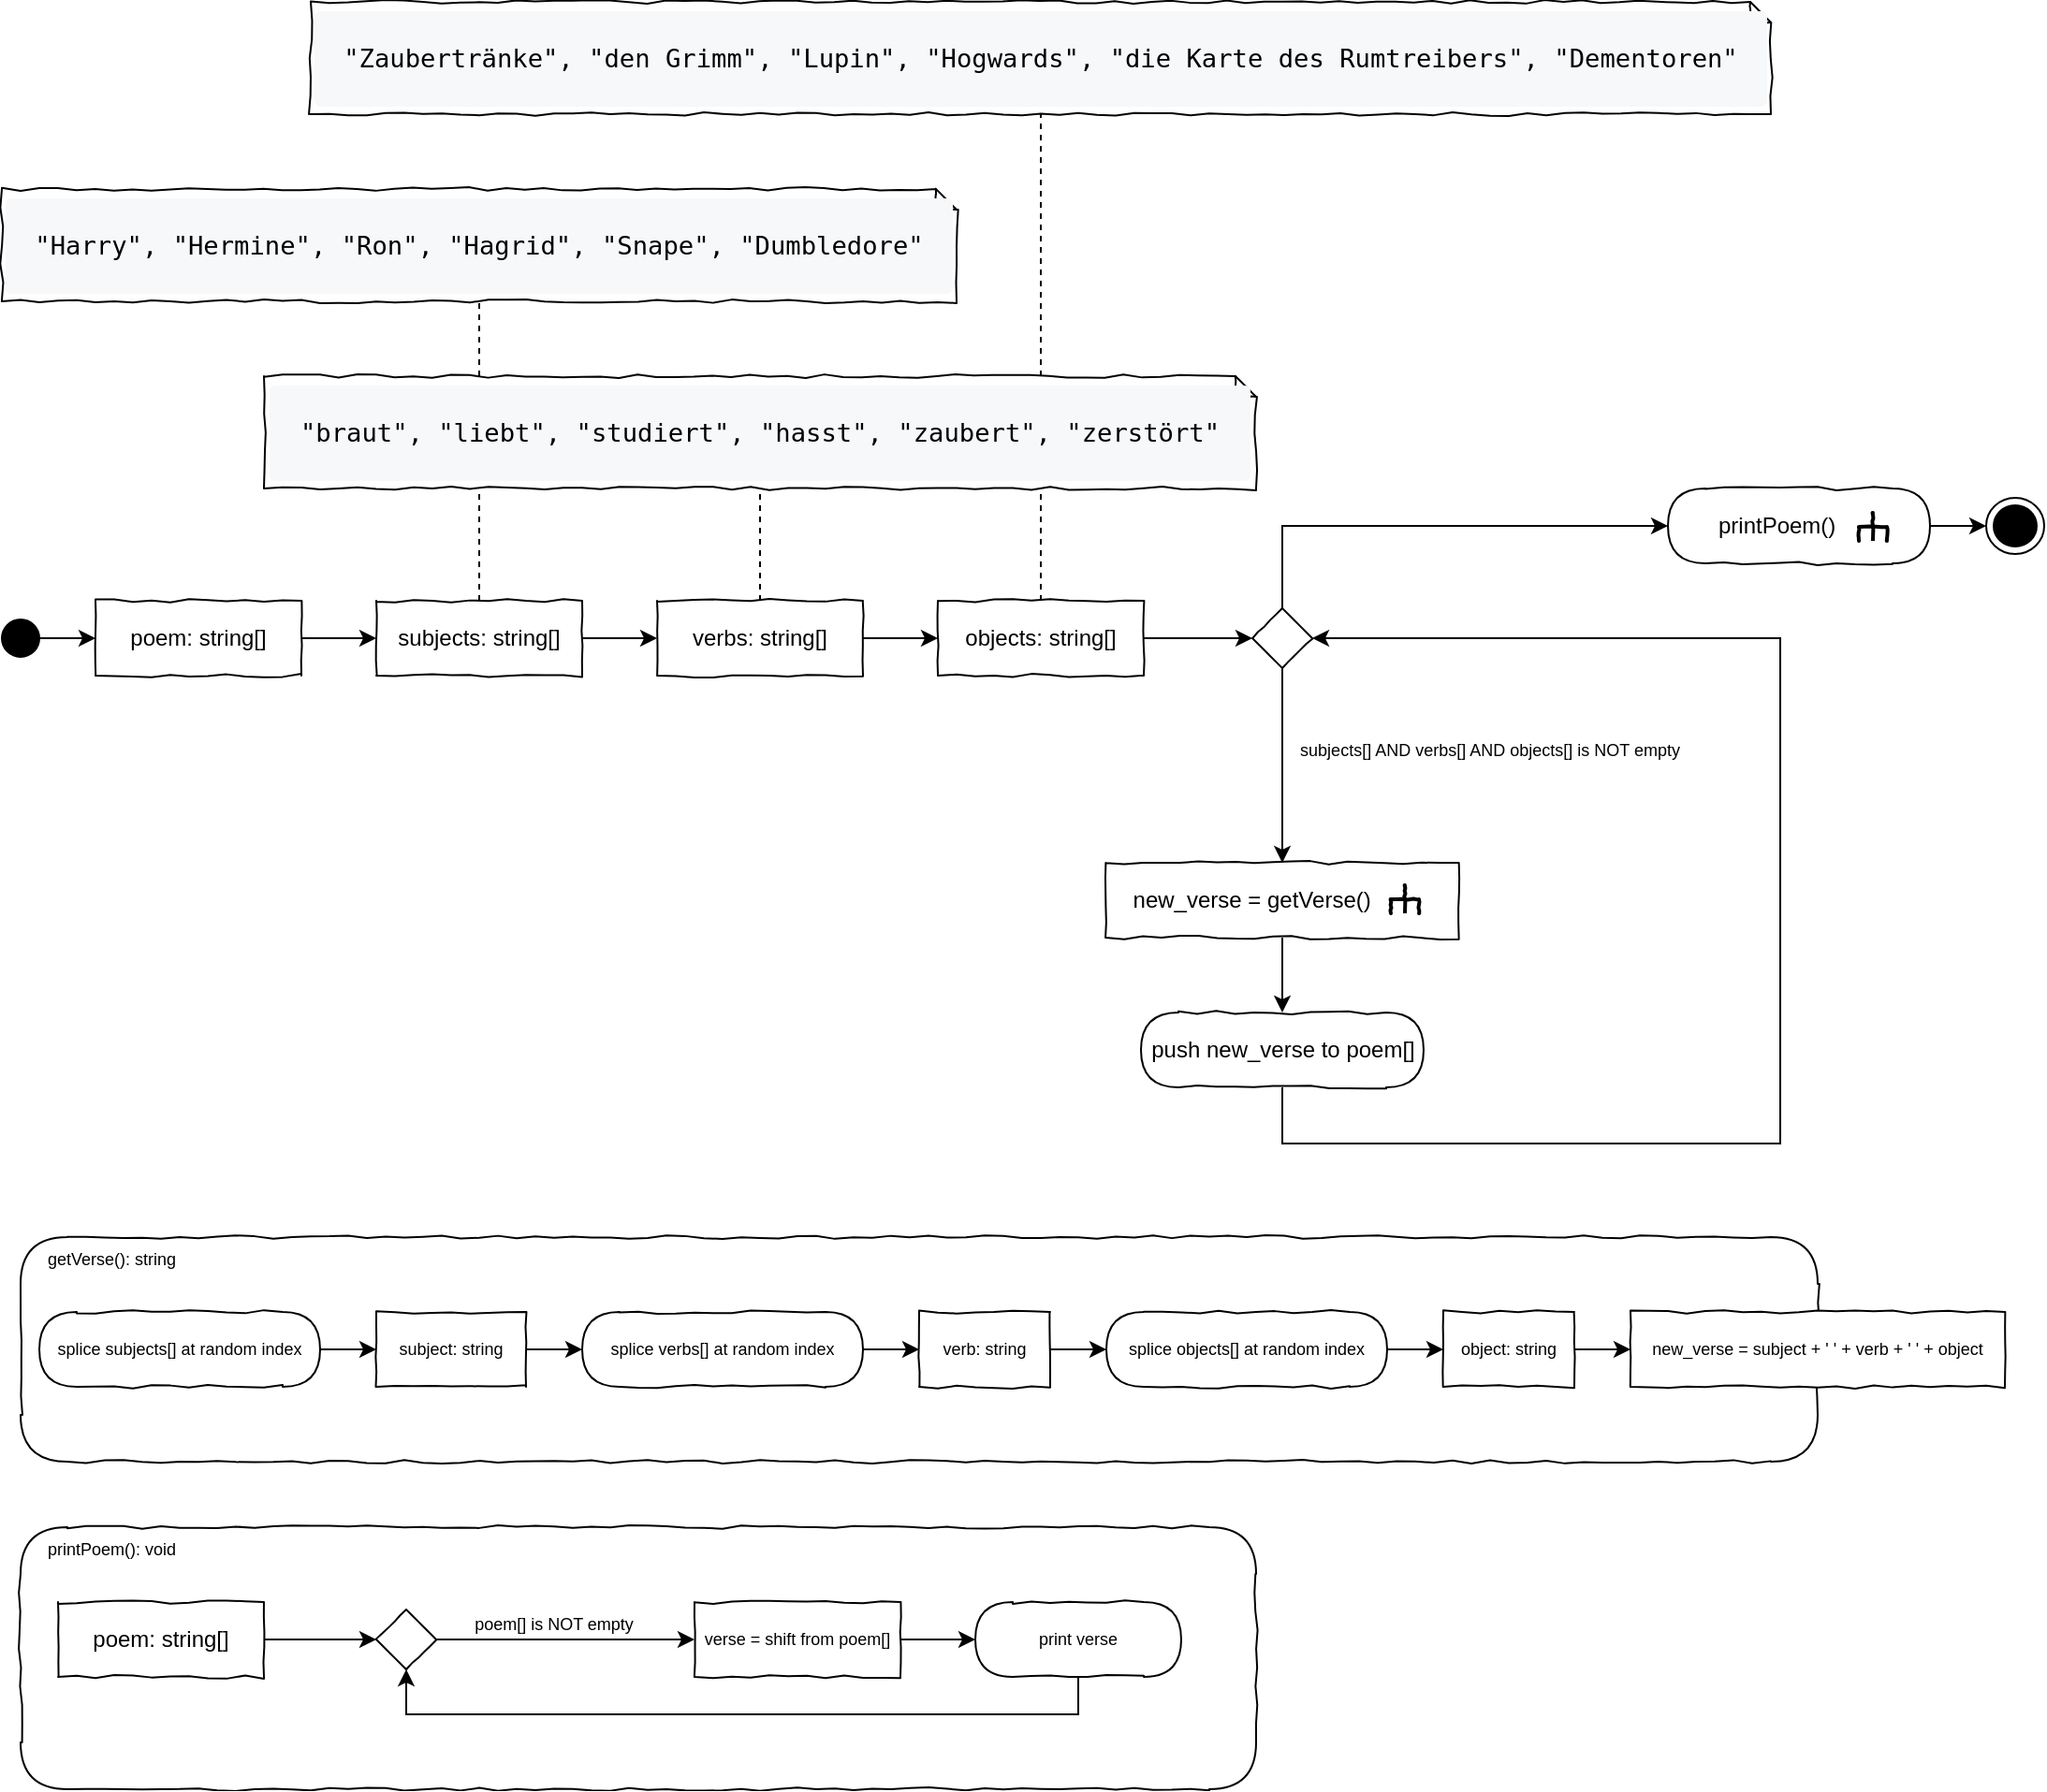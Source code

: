<mxfile version="13.0.3" type="device"><diagram id="v06OmjVikWBVfPgF3idZ" name="Page-1"><mxGraphModel dx="1843" dy="1803" grid="1" gridSize="10" guides="1" tooltips="1" connect="1" arrows="1" fold="1" page="1" pageScale="1" pageWidth="1500" pageHeight="1000" math="0" shadow="0"><root><mxCell id="0"/><mxCell id="1" parent="0"/><mxCell id="mQlaJ1HGiRLKZDTz7ouE-54" value="" style="edgeStyle=orthogonalEdgeStyle;rounded=0;orthogonalLoop=1;jettySize=auto;html=1;" parent="1" edge="1"><mxGeometry relative="1" as="geometry"><mxPoint x="1220" y="700" as="sourcePoint"/></mxGeometry></mxCell><mxCell id="mQlaJ1HGiRLKZDTz7ouE-55" style="edgeStyle=orthogonalEdgeStyle;rounded=0;orthogonalLoop=1;jettySize=auto;html=1;exitX=1;exitY=0.5;exitDx=0;exitDy=0;entryX=0;entryY=0.5;entryDx=0;entryDy=0;" parent="1" edge="1"><mxGeometry relative="1" as="geometry"><mxPoint x="1380" y="700" as="sourcePoint"/></mxGeometry></mxCell><mxCell id="Krx6F4NbtX_TP4OOEysC-6" style="edgeStyle=orthogonalEdgeStyle;rounded=0;orthogonalLoop=1;jettySize=auto;html=1;exitX=1;exitY=0.5;exitDx=0;exitDy=0;entryX=0;entryY=0.5;entryDx=0;entryDy=0;" edge="1" parent="1" source="Krx6F4NbtX_TP4OOEysC-1" target="Krx6F4NbtX_TP4OOEysC-2"><mxGeometry relative="1" as="geometry"/></mxCell><mxCell id="Krx6F4NbtX_TP4OOEysC-1" value="" style="ellipse;whiteSpace=wrap;html=1;rounded=0;shadow=0;comic=0;labelBackgroundColor=none;strokeColor=#000000;strokeWidth=1;fillColor=#000000;fontFamily=Verdana;fontSize=12;fontColor=#000000;align=center;comic=1" vertex="1" parent="1"><mxGeometry x="205" y="353" width="20" height="20" as="geometry"/></mxCell><mxCell id="Krx6F4NbtX_TP4OOEysC-7" style="edgeStyle=orthogonalEdgeStyle;rounded=0;orthogonalLoop=1;jettySize=auto;html=1;exitX=1;exitY=0.5;exitDx=0;exitDy=0;entryX=0;entryY=0.5;entryDx=0;entryDy=0;" edge="1" parent="1" source="Krx6F4NbtX_TP4OOEysC-2" target="Krx6F4NbtX_TP4OOEysC-3"><mxGeometry relative="1" as="geometry"/></mxCell><mxCell id="Krx6F4NbtX_TP4OOEysC-2" value="&lt;div style=&quot;text-align: left&quot;&gt;poem: string[]&lt;/div&gt;" style="rounded=0;whiteSpace=wrap;html=1;comic=1;" vertex="1" parent="1"><mxGeometry x="255" y="343" width="110" height="40" as="geometry"/></mxCell><mxCell id="Krx6F4NbtX_TP4OOEysC-8" style="edgeStyle=orthogonalEdgeStyle;rounded=0;orthogonalLoop=1;jettySize=auto;html=1;exitX=1;exitY=0.5;exitDx=0;exitDy=0;" edge="1" parent="1" source="Krx6F4NbtX_TP4OOEysC-3" target="Krx6F4NbtX_TP4OOEysC-4"><mxGeometry relative="1" as="geometry"/></mxCell><mxCell id="Krx6F4NbtX_TP4OOEysC-3" value="&lt;div style=&quot;text-align: left&quot;&gt;subjects: string[]&lt;/div&gt;" style="rounded=0;whiteSpace=wrap;html=1;comic=1;" vertex="1" parent="1"><mxGeometry x="405" y="343" width="110" height="40" as="geometry"/></mxCell><mxCell id="Krx6F4NbtX_TP4OOEysC-9" style="edgeStyle=orthogonalEdgeStyle;rounded=0;orthogonalLoop=1;jettySize=auto;html=1;exitX=1;exitY=0.5;exitDx=0;exitDy=0;" edge="1" parent="1" source="Krx6F4NbtX_TP4OOEysC-4" target="Krx6F4NbtX_TP4OOEysC-5"><mxGeometry relative="1" as="geometry"/></mxCell><mxCell id="Krx6F4NbtX_TP4OOEysC-4" value="&lt;div style=&quot;text-align: left&quot;&gt;verbs: string[]&lt;/div&gt;" style="rounded=0;whiteSpace=wrap;html=1;comic=1;" vertex="1" parent="1"><mxGeometry x="555" y="343" width="110" height="40" as="geometry"/></mxCell><mxCell id="Krx6F4NbtX_TP4OOEysC-11" style="edgeStyle=orthogonalEdgeStyle;rounded=0;orthogonalLoop=1;jettySize=auto;html=1;exitX=1;exitY=0.5;exitDx=0;exitDy=0;entryX=0;entryY=0.5;entryDx=0;entryDy=0;" edge="1" parent="1" source="Krx6F4NbtX_TP4OOEysC-5" target="Krx6F4NbtX_TP4OOEysC-10"><mxGeometry relative="1" as="geometry"/></mxCell><mxCell id="Krx6F4NbtX_TP4OOEysC-5" value="&lt;div style=&quot;text-align: left&quot;&gt;objects: string[]&lt;/div&gt;" style="rounded=0;whiteSpace=wrap;html=1;comic=1;" vertex="1" parent="1"><mxGeometry x="705" y="343" width="110" height="40" as="geometry"/></mxCell><mxCell id="Krx6F4NbtX_TP4OOEysC-15" style="edgeStyle=orthogonalEdgeStyle;rounded=0;orthogonalLoop=1;jettySize=auto;html=1;exitX=0.5;exitY=1;exitDx=0;exitDy=0;" edge="1" parent="1" source="Krx6F4NbtX_TP4OOEysC-10" target="Krx6F4NbtX_TP4OOEysC-14"><mxGeometry relative="1" as="geometry"/></mxCell><mxCell id="Krx6F4NbtX_TP4OOEysC-26" style="edgeStyle=orthogonalEdgeStyle;rounded=0;orthogonalLoop=1;jettySize=auto;html=1;exitX=0.5;exitY=0;exitDx=0;exitDy=0;entryX=0;entryY=0.5;entryDx=0;entryDy=0;" edge="1" parent="1" source="Krx6F4NbtX_TP4OOEysC-10" target="Krx6F4NbtX_TP4OOEysC-25"><mxGeometry relative="1" as="geometry"/></mxCell><mxCell id="Krx6F4NbtX_TP4OOEysC-10" value="" style="rhombus;whiteSpace=wrap;html=1;rounded=0;shadow=0;glass=0;comic=1;strokeColor=#000000;align=left;" vertex="1" parent="1"><mxGeometry x="873" y="347" width="32" height="32" as="geometry"/></mxCell><mxCell id="Krx6F4NbtX_TP4OOEysC-17" style="edgeStyle=orthogonalEdgeStyle;rounded=0;orthogonalLoop=1;jettySize=auto;html=1;exitX=0.5;exitY=1;exitDx=0;exitDy=0;entryX=0.5;entryY=0;entryDx=0;entryDy=0;" edge="1" parent="1" source="Krx6F4NbtX_TP4OOEysC-14" target="Krx6F4NbtX_TP4OOEysC-16"><mxGeometry relative="1" as="geometry"/></mxCell><mxCell id="Krx6F4NbtX_TP4OOEysC-14" value="&lt;div style=&quot;text-align: left&quot;&gt;new_verse = getVerse()&amp;nbsp; &amp;nbsp; &amp;nbsp; &amp;nbsp; &amp;nbsp;&amp;nbsp;&lt;/div&gt;" style="rounded=0;whiteSpace=wrap;html=1;comic=1;" vertex="1" parent="1"><mxGeometry x="794.69" y="483" width="188.62" height="40" as="geometry"/></mxCell><mxCell id="Krx6F4NbtX_TP4OOEysC-24" style="edgeStyle=orthogonalEdgeStyle;rounded=0;orthogonalLoop=1;jettySize=auto;html=1;exitX=0.5;exitY=1;exitDx=0;exitDy=0;entryX=1;entryY=0.5;entryDx=0;entryDy=0;" edge="1" parent="1" source="Krx6F4NbtX_TP4OOEysC-16" target="Krx6F4NbtX_TP4OOEysC-10"><mxGeometry relative="1" as="geometry"><Array as="points"><mxPoint x="889" y="633"/><mxPoint x="1155" y="633"/><mxPoint x="1155" y="363"/></Array></mxGeometry></mxCell><mxCell id="Krx6F4NbtX_TP4OOEysC-16" value="push new_verse to poem[]" style="rounded=1;whiteSpace=wrap;html=1;absoluteArcSize=1;arcSize=50;strokeWidth=1;shadow=0;comic=1;" vertex="1" parent="1"><mxGeometry x="813.5" y="563" width="151" height="40" as="geometry"/></mxCell><mxCell id="Krx6F4NbtX_TP4OOEysC-30" style="edgeStyle=orthogonalEdgeStyle;rounded=0;orthogonalLoop=1;jettySize=auto;html=1;exitX=1;exitY=0.5;exitDx=0;exitDy=0;fontSize=9;" edge="1" parent="1" source="Krx6F4NbtX_TP4OOEysC-25" target="Krx6F4NbtX_TP4OOEysC-29"><mxGeometry relative="1" as="geometry"/></mxCell><mxCell id="Krx6F4NbtX_TP4OOEysC-25" value="printPoem()&amp;nbsp; &amp;nbsp; &amp;nbsp; &amp;nbsp;" style="rounded=1;whiteSpace=wrap;html=1;absoluteArcSize=1;arcSize=50;strokeWidth=1;shadow=0;comic=1;" vertex="1" parent="1"><mxGeometry x="1095" y="283" width="140" height="40" as="geometry"/></mxCell><mxCell id="Krx6F4NbtX_TP4OOEysC-28" value="subjects[] AND verbs[] AND objects[] is NOT empty" style="text;html=1;strokeColor=none;fillColor=none;align=center;verticalAlign=middle;whiteSpace=wrap;rounded=0;fontSize=9;" vertex="1" parent="1"><mxGeometry x="895" y="413" width="210" height="20" as="geometry"/></mxCell><mxCell id="Krx6F4NbtX_TP4OOEysC-29" value="" style="ellipse;html=1;shape=endState;fillColor=#000000;strokeColor=#000000;comic=1;fontSize=9;" vertex="1" parent="1"><mxGeometry x="1265" y="288" width="31" height="30" as="geometry"/></mxCell><mxCell id="Krx6F4NbtX_TP4OOEysC-31" value="&lt;div style=&quot;text-align: left&quot;&gt;&lt;span&gt;&amp;nbsp; &amp;nbsp; &amp;nbsp;getVerse(): string&lt;/span&gt;&lt;/div&gt;" style="rounded=1;whiteSpace=wrap;html=1;shadow=0;glass=0;comic=1;strokeColor=#000000;labelPosition=center;verticalLabelPosition=middle;align=left;verticalAlign=top;absoluteArcSize=1;arcSize=50;fontSize=9;" vertex="1" parent="1"><mxGeometry x="215" y="683" width="960" height="120" as="geometry"/></mxCell><mxCell id="Krx6F4NbtX_TP4OOEysC-22" value="" style="strokeWidth=2;html=1;shape=mxgraph.flowchart.annotation_2;align=left;rounded=1;comic=1;rotation=90;" vertex="1" parent="1"><mxGeometry x="947" y="495" width="15" height="15" as="geometry"/></mxCell><mxCell id="Krx6F4NbtX_TP4OOEysC-23" value="" style="endArrow=none;html=1;entryX=0.508;entryY=0.487;entryPerimeter=0;exitX=1;exitY=0.5;exitPerimeter=0;strokeWidth=2;" edge="1" parent="1" source="Krx6F4NbtX_TP4OOEysC-22" target="Krx6F4NbtX_TP4OOEysC-22"><mxGeometry width="50" height="50" relative="1" as="geometry"><mxPoint x="958.333" y="493" as="sourcePoint"/><mxPoint x="991.667" y="543" as="targetPoint"/></mxGeometry></mxCell><mxCell id="Krx6F4NbtX_TP4OOEysC-35" style="edgeStyle=orthogonalEdgeStyle;rounded=0;orthogonalLoop=1;jettySize=auto;html=1;exitX=1;exitY=0.5;exitDx=0;exitDy=0;entryX=0;entryY=0.5;entryDx=0;entryDy=0;fontSize=9;" edge="1" parent="1" source="Krx6F4NbtX_TP4OOEysC-33" target="Krx6F4NbtX_TP4OOEysC-34"><mxGeometry relative="1" as="geometry"/></mxCell><mxCell id="Krx6F4NbtX_TP4OOEysC-33" value="splice subjects[] at random index" style="rounded=1;whiteSpace=wrap;html=1;absoluteArcSize=1;arcSize=50;strokeWidth=1;shadow=0;comic=1;fontSize=9;" vertex="1" parent="1"><mxGeometry x="225" y="723" width="150" height="40" as="geometry"/></mxCell><mxCell id="Krx6F4NbtX_TP4OOEysC-37" style="edgeStyle=orthogonalEdgeStyle;rounded=0;orthogonalLoop=1;jettySize=auto;html=1;exitX=1;exitY=0.5;exitDx=0;exitDy=0;entryX=0;entryY=0.5;entryDx=0;entryDy=0;fontSize=9;" edge="1" parent="1" source="Krx6F4NbtX_TP4OOEysC-34" target="Krx6F4NbtX_TP4OOEysC-36"><mxGeometry relative="1" as="geometry"/></mxCell><mxCell id="Krx6F4NbtX_TP4OOEysC-34" value="&lt;div style=&quot;text-align: left&quot;&gt;subject: string&lt;/div&gt;" style="rounded=0;whiteSpace=wrap;html=1;comic=1;fontSize=9;" vertex="1" parent="1"><mxGeometry x="405" y="723" width="80" height="40" as="geometry"/></mxCell><mxCell id="Krx6F4NbtX_TP4OOEysC-39" style="edgeStyle=orthogonalEdgeStyle;rounded=0;orthogonalLoop=1;jettySize=auto;html=1;exitX=1;exitY=0.5;exitDx=0;exitDy=0;entryX=0;entryY=0.5;entryDx=0;entryDy=0;fontSize=9;" edge="1" parent="1" source="Krx6F4NbtX_TP4OOEysC-36" target="Krx6F4NbtX_TP4OOEysC-38"><mxGeometry relative="1" as="geometry"/></mxCell><mxCell id="Krx6F4NbtX_TP4OOEysC-36" value="splice verbs[] at random index" style="rounded=1;whiteSpace=wrap;html=1;absoluteArcSize=1;arcSize=50;strokeWidth=1;shadow=0;comic=1;fontSize=9;" vertex="1" parent="1"><mxGeometry x="515" y="723" width="150" height="40" as="geometry"/></mxCell><mxCell id="Krx6F4NbtX_TP4OOEysC-41" style="edgeStyle=orthogonalEdgeStyle;rounded=0;orthogonalLoop=1;jettySize=auto;html=1;exitX=1;exitY=0.5;exitDx=0;exitDy=0;entryX=0;entryY=0.5;entryDx=0;entryDy=0;fontSize=9;" edge="1" parent="1" source="Krx6F4NbtX_TP4OOEysC-38" target="Krx6F4NbtX_TP4OOEysC-40"><mxGeometry relative="1" as="geometry"/></mxCell><mxCell id="Krx6F4NbtX_TP4OOEysC-38" value="&lt;div style=&quot;text-align: left&quot;&gt;verb: string&lt;/div&gt;" style="rounded=0;whiteSpace=wrap;html=1;comic=1;fontSize=9;" vertex="1" parent="1"><mxGeometry x="695" y="723" width="70" height="40" as="geometry"/></mxCell><mxCell id="Krx6F4NbtX_TP4OOEysC-43" style="edgeStyle=orthogonalEdgeStyle;rounded=0;orthogonalLoop=1;jettySize=auto;html=1;exitX=1;exitY=0.5;exitDx=0;exitDy=0;entryX=0;entryY=0.5;entryDx=0;entryDy=0;fontSize=9;" edge="1" parent="1" source="Krx6F4NbtX_TP4OOEysC-40" target="Krx6F4NbtX_TP4OOEysC-42"><mxGeometry relative="1" as="geometry"/></mxCell><mxCell id="Krx6F4NbtX_TP4OOEysC-40" value="splice objects[] at random index" style="rounded=1;whiteSpace=wrap;html=1;absoluteArcSize=1;arcSize=50;strokeWidth=1;shadow=0;comic=1;fontSize=9;" vertex="1" parent="1"><mxGeometry x="795" y="723" width="150" height="40" as="geometry"/></mxCell><mxCell id="Krx6F4NbtX_TP4OOEysC-45" style="edgeStyle=orthogonalEdgeStyle;rounded=0;orthogonalLoop=1;jettySize=auto;html=1;exitX=1;exitY=0.5;exitDx=0;exitDy=0;entryX=0;entryY=0.5;entryDx=0;entryDy=0;fontSize=9;" edge="1" parent="1" source="Krx6F4NbtX_TP4OOEysC-42" target="Krx6F4NbtX_TP4OOEysC-44"><mxGeometry relative="1" as="geometry"/></mxCell><mxCell id="Krx6F4NbtX_TP4OOEysC-42" value="&lt;div style=&quot;text-align: left&quot;&gt;object: string&lt;/div&gt;" style="rounded=0;whiteSpace=wrap;html=1;comic=1;fontSize=9;" vertex="1" parent="1"><mxGeometry x="975" y="723" width="70" height="40" as="geometry"/></mxCell><mxCell id="Krx6F4NbtX_TP4OOEysC-44" value="&lt;div style=&quot;text-align: left&quot;&gt;new_verse = subject + ' ' + verb + ' ' + object&lt;/div&gt;" style="rounded=0;whiteSpace=wrap;html=1;comic=1;fontSize=9;" vertex="1" parent="1"><mxGeometry x="1075" y="723" width="200" height="40" as="geometry"/></mxCell><mxCell id="Krx6F4NbtX_TP4OOEysC-46" value="&lt;div style=&quot;text-align: left&quot;&gt;&lt;span&gt;&amp;nbsp; &amp;nbsp; &amp;nbsp;printPoem(): void&lt;/span&gt;&lt;/div&gt;" style="rounded=1;whiteSpace=wrap;html=1;shadow=0;glass=0;comic=1;strokeColor=#000000;labelPosition=center;verticalLabelPosition=middle;align=left;verticalAlign=top;absoluteArcSize=1;arcSize=50;fontSize=9;" vertex="1" parent="1"><mxGeometry x="215" y="838" width="660" height="140" as="geometry"/></mxCell><mxCell id="Krx6F4NbtX_TP4OOEysC-47" value="" style="group;rotation=90;fontSize=9;" vertex="1" connectable="0" parent="1"><mxGeometry x="1195" y="291" width="20" height="20" as="geometry"/></mxCell><mxCell id="Krx6F4NbtX_TP4OOEysC-48" value="" style="strokeWidth=2;html=1;shape=mxgraph.flowchart.annotation_2;align=left;rounded=1;comic=1;rotation=90;" vertex="1" parent="Krx6F4NbtX_TP4OOEysC-47"><mxGeometry x="2" y="5" width="15" height="15" as="geometry"/></mxCell><mxCell id="Krx6F4NbtX_TP4OOEysC-49" value="" style="endArrow=none;html=1;entryX=0.508;entryY=0.487;entryPerimeter=0;exitX=1;exitY=0.5;exitPerimeter=0;strokeWidth=2;" edge="1" parent="Krx6F4NbtX_TP4OOEysC-47" source="Krx6F4NbtX_TP4OOEysC-48" target="Krx6F4NbtX_TP4OOEysC-48"><mxGeometry width="50" height="50" relative="1" as="geometry"><mxPoint x="-46.667" as="sourcePoint"/><mxPoint x="-13.333" y="50" as="targetPoint"/></mxGeometry></mxCell><mxCell id="Krx6F4NbtX_TP4OOEysC-52" style="edgeStyle=orthogonalEdgeStyle;rounded=0;orthogonalLoop=1;jettySize=auto;html=1;exitX=1;exitY=0.5;exitDx=0;exitDy=0;entryX=0;entryY=0.5;entryDx=0;entryDy=0;fontSize=9;" edge="1" parent="1" source="Krx6F4NbtX_TP4OOEysC-50" target="Krx6F4NbtX_TP4OOEysC-51"><mxGeometry relative="1" as="geometry"/></mxCell><mxCell id="Krx6F4NbtX_TP4OOEysC-50" value="&lt;div style=&quot;text-align: left&quot;&gt;poem: string[]&lt;/div&gt;" style="rounded=0;whiteSpace=wrap;html=1;comic=1;" vertex="1" parent="1"><mxGeometry x="235" y="878" width="110" height="40" as="geometry"/></mxCell><mxCell id="Krx6F4NbtX_TP4OOEysC-55" style="edgeStyle=orthogonalEdgeStyle;rounded=0;orthogonalLoop=1;jettySize=auto;html=1;exitX=1;exitY=0.5;exitDx=0;exitDy=0;fontSize=9;" edge="1" parent="1" source="Krx6F4NbtX_TP4OOEysC-51" target="Krx6F4NbtX_TP4OOEysC-53"><mxGeometry relative="1" as="geometry"/></mxCell><mxCell id="Krx6F4NbtX_TP4OOEysC-51" value="" style="rhombus;whiteSpace=wrap;html=1;rounded=0;shadow=0;glass=0;comic=1;strokeColor=#000000;align=left;fontSize=9;" vertex="1" parent="1"><mxGeometry x="405" y="882" width="32" height="32" as="geometry"/></mxCell><mxCell id="Krx6F4NbtX_TP4OOEysC-56" style="edgeStyle=orthogonalEdgeStyle;rounded=0;orthogonalLoop=1;jettySize=auto;html=1;exitX=1;exitY=0.5;exitDx=0;exitDy=0;entryX=0;entryY=0.5;entryDx=0;entryDy=0;fontSize=9;" edge="1" parent="1" source="Krx6F4NbtX_TP4OOEysC-53" target="Krx6F4NbtX_TP4OOEysC-54"><mxGeometry relative="1" as="geometry"/></mxCell><mxCell id="Krx6F4NbtX_TP4OOEysC-53" value="verse = shift from poem[]" style="rounded=0;whiteSpace=wrap;html=1;comic=1;fontSize=9;" vertex="1" parent="1"><mxGeometry x="575" y="878" width="110" height="40" as="geometry"/></mxCell><mxCell id="Krx6F4NbtX_TP4OOEysC-58" style="edgeStyle=orthogonalEdgeStyle;rounded=0;orthogonalLoop=1;jettySize=auto;html=1;exitX=0.5;exitY=1;exitDx=0;exitDy=0;entryX=0.5;entryY=1;entryDx=0;entryDy=0;fontSize=9;" edge="1" parent="1" source="Krx6F4NbtX_TP4OOEysC-54" target="Krx6F4NbtX_TP4OOEysC-51"><mxGeometry relative="1" as="geometry"/></mxCell><mxCell id="Krx6F4NbtX_TP4OOEysC-54" value="print verse" style="rounded=1;whiteSpace=wrap;html=1;absoluteArcSize=1;arcSize=50;strokeWidth=1;shadow=0;comic=1;fontSize=9;" vertex="1" parent="1"><mxGeometry x="725" y="878" width="110" height="40" as="geometry"/></mxCell><mxCell id="Krx6F4NbtX_TP4OOEysC-57" value="poem[] is NOT empty" style="text;html=1;strokeColor=none;fillColor=none;align=center;verticalAlign=middle;whiteSpace=wrap;rounded=0;fontSize=9;" vertex="1" parent="1"><mxGeometry x="455" y="880" width="90" height="20" as="geometry"/></mxCell><mxCell id="Krx6F4NbtX_TP4OOEysC-60" value="&lt;pre style=&quot;box-sizing: border-box ; font-family: , &amp;#34;consolas&amp;#34; , &amp;#34;liberation mono&amp;#34; , &amp;#34;menlo&amp;#34; , monospace ; font-size: 13.6px ; margin-top: 0px ; overflow-wrap: normal ; padding: 16px ; overflow: auto ; line-height: 1.45 ; background-color: rgb(246 , 248 , 250) ; border-radius: 3px ; margin-bottom: 0px&quot;&gt;&lt;code style=&quot;box-sizing: border-box ; font-family: , &amp;#34;consolas&amp;#34; , &amp;#34;liberation mono&amp;#34; , &amp;#34;menlo&amp;#34; , monospace ; font-size: 13.6px ; padding: 0px ; margin: 0px ; border-radius: 3px ; word-break: normal ; border: 0px ; display: inline ; overflow: visible ; line-height: inherit ; overflow-wrap: normal&quot;&gt;&quot;Harry&quot;, &quot;Hermine&quot;, &quot;Ron&quot;, &quot;Hagrid&quot;, &quot;Snape&quot;, &quot;Dumbledore&quot;&lt;/code&gt;&lt;/pre&gt;" style="shape=note;strokeWidth=1;fontSize=14;size=11;whiteSpace=wrap;html=1;rounded=0;shadow=0;comic=1;fillColor=#FFFFFF;" vertex="1" parent="1"><mxGeometry x="205" y="123" width="510" height="60" as="geometry"/></mxCell><mxCell id="Krx6F4NbtX_TP4OOEysC-61" value="" style="endArrow=none;dashed=1;html=1;fontSize=9;exitX=0.5;exitY=0;exitDx=0;exitDy=0;" edge="1" target="Krx6F4NbtX_TP4OOEysC-60" parent="1"><mxGeometry width="50" height="50" relative="1" as="geometry"><mxPoint x="460.0" y="343.0" as="sourcePoint"/><mxPoint x="255" y="283" as="targetPoint"/></mxGeometry></mxCell><mxCell id="Krx6F4NbtX_TP4OOEysC-64" value="" style="endArrow=none;dashed=1;html=1;fontSize=9;exitX=0.5;exitY=0;exitDx=0;exitDy=0;" edge="1" target="Krx6F4NbtX_TP4OOEysC-63" parent="1" source="Krx6F4NbtX_TP4OOEysC-4"><mxGeometry width="50" height="50" relative="1" as="geometry"><mxPoint x="565" y="273" as="sourcePoint"/><mxPoint x="455" y="293" as="targetPoint"/></mxGeometry></mxCell><mxCell id="Krx6F4NbtX_TP4OOEysC-65" value="&lt;pre style=&quot;box-sizing: border-box ; font-family: , &amp;#34;consolas&amp;#34; , &amp;#34;liberation mono&amp;#34; , &amp;#34;menlo&amp;#34; , monospace ; font-size: 13.6px ; margin-top: 0px ; overflow-wrap: normal ; padding: 16px ; overflow: auto ; line-height: 1.45 ; background-color: rgb(246 , 248 , 250) ; border-radius: 3px ; margin-bottom: 0px&quot;&gt;&lt;code style=&quot;box-sizing: border-box ; font-family: , &amp;#34;consolas&amp;#34; , &amp;#34;liberation mono&amp;#34; , &amp;#34;menlo&amp;#34; , monospace ; font-size: 13.6px ; padding: 0px ; margin: 0px ; border-radius: 3px ; word-break: normal ; border: 0px ; display: inline ; overflow: visible ; line-height: inherit ; overflow-wrap: normal&quot;&gt;&quot;Zaubertränke&quot;, &quot;den Grimm&quot;, &quot;Lupin&quot;, &quot;Hogwards&quot;, &quot;die Karte des Rumtreibers&quot;, &quot;Dementoren&quot;&lt;/code&gt;&lt;/pre&gt;" style="shape=note;strokeWidth=1;fontSize=14;size=11;whiteSpace=wrap;html=1;rounded=0;shadow=0;comic=1;fillColor=#FFFFFF;" vertex="1" parent="1"><mxGeometry x="370" y="23" width="780" height="60" as="geometry"/></mxCell><mxCell id="Krx6F4NbtX_TP4OOEysC-66" value="" style="endArrow=none;dashed=1;html=1;fontSize=9;exitX=0.5;exitY=0;exitDx=0;exitDy=0;" edge="1" target="Krx6F4NbtX_TP4OOEysC-65" parent="1" source="Krx6F4NbtX_TP4OOEysC-5"><mxGeometry width="50" height="50" relative="1" as="geometry"><mxPoint x="835" y="183" as="sourcePoint"/><mxPoint x="725" y="203" as="targetPoint"/></mxGeometry></mxCell><mxCell id="Krx6F4NbtX_TP4OOEysC-63" value="&lt;pre style=&quot;box-sizing: border-box ; font-family: , &amp;#34;consolas&amp;#34; , &amp;#34;liberation mono&amp;#34; , &amp;#34;menlo&amp;#34; , monospace ; font-size: 13.6px ; margin-top: 0px ; overflow-wrap: normal ; padding: 16px ; overflow: auto ; line-height: 1.45 ; background-color: rgb(246 , 248 , 250) ; border-radius: 3px ; margin-bottom: 0px&quot;&gt;&lt;code style=&quot;box-sizing: border-box ; font-family: , &amp;#34;consolas&amp;#34; , &amp;#34;liberation mono&amp;#34; , &amp;#34;menlo&amp;#34; , monospace ; font-size: 13.6px ; padding: 0px ; margin: 0px ; border-radius: 3px ; word-break: normal ; border: 0px ; display: inline ; overflow: visible ; line-height: inherit ; overflow-wrap: normal&quot;&gt;&quot;braut&quot;, &quot;liebt&quot;, &quot;studiert&quot;, &quot;hasst&quot;, &quot;zaubert&quot;, &quot;zerstört&quot;&lt;/code&gt;&lt;/pre&gt;" style="shape=note;strokeWidth=1;fontSize=14;size=11;whiteSpace=wrap;html=1;rounded=0;shadow=0;comic=1;fillColor=#FFFFFF;" vertex="1" parent="1"><mxGeometry x="345" y="223" width="530" height="60" as="geometry"/></mxCell></root></mxGraphModel></diagram></mxfile>